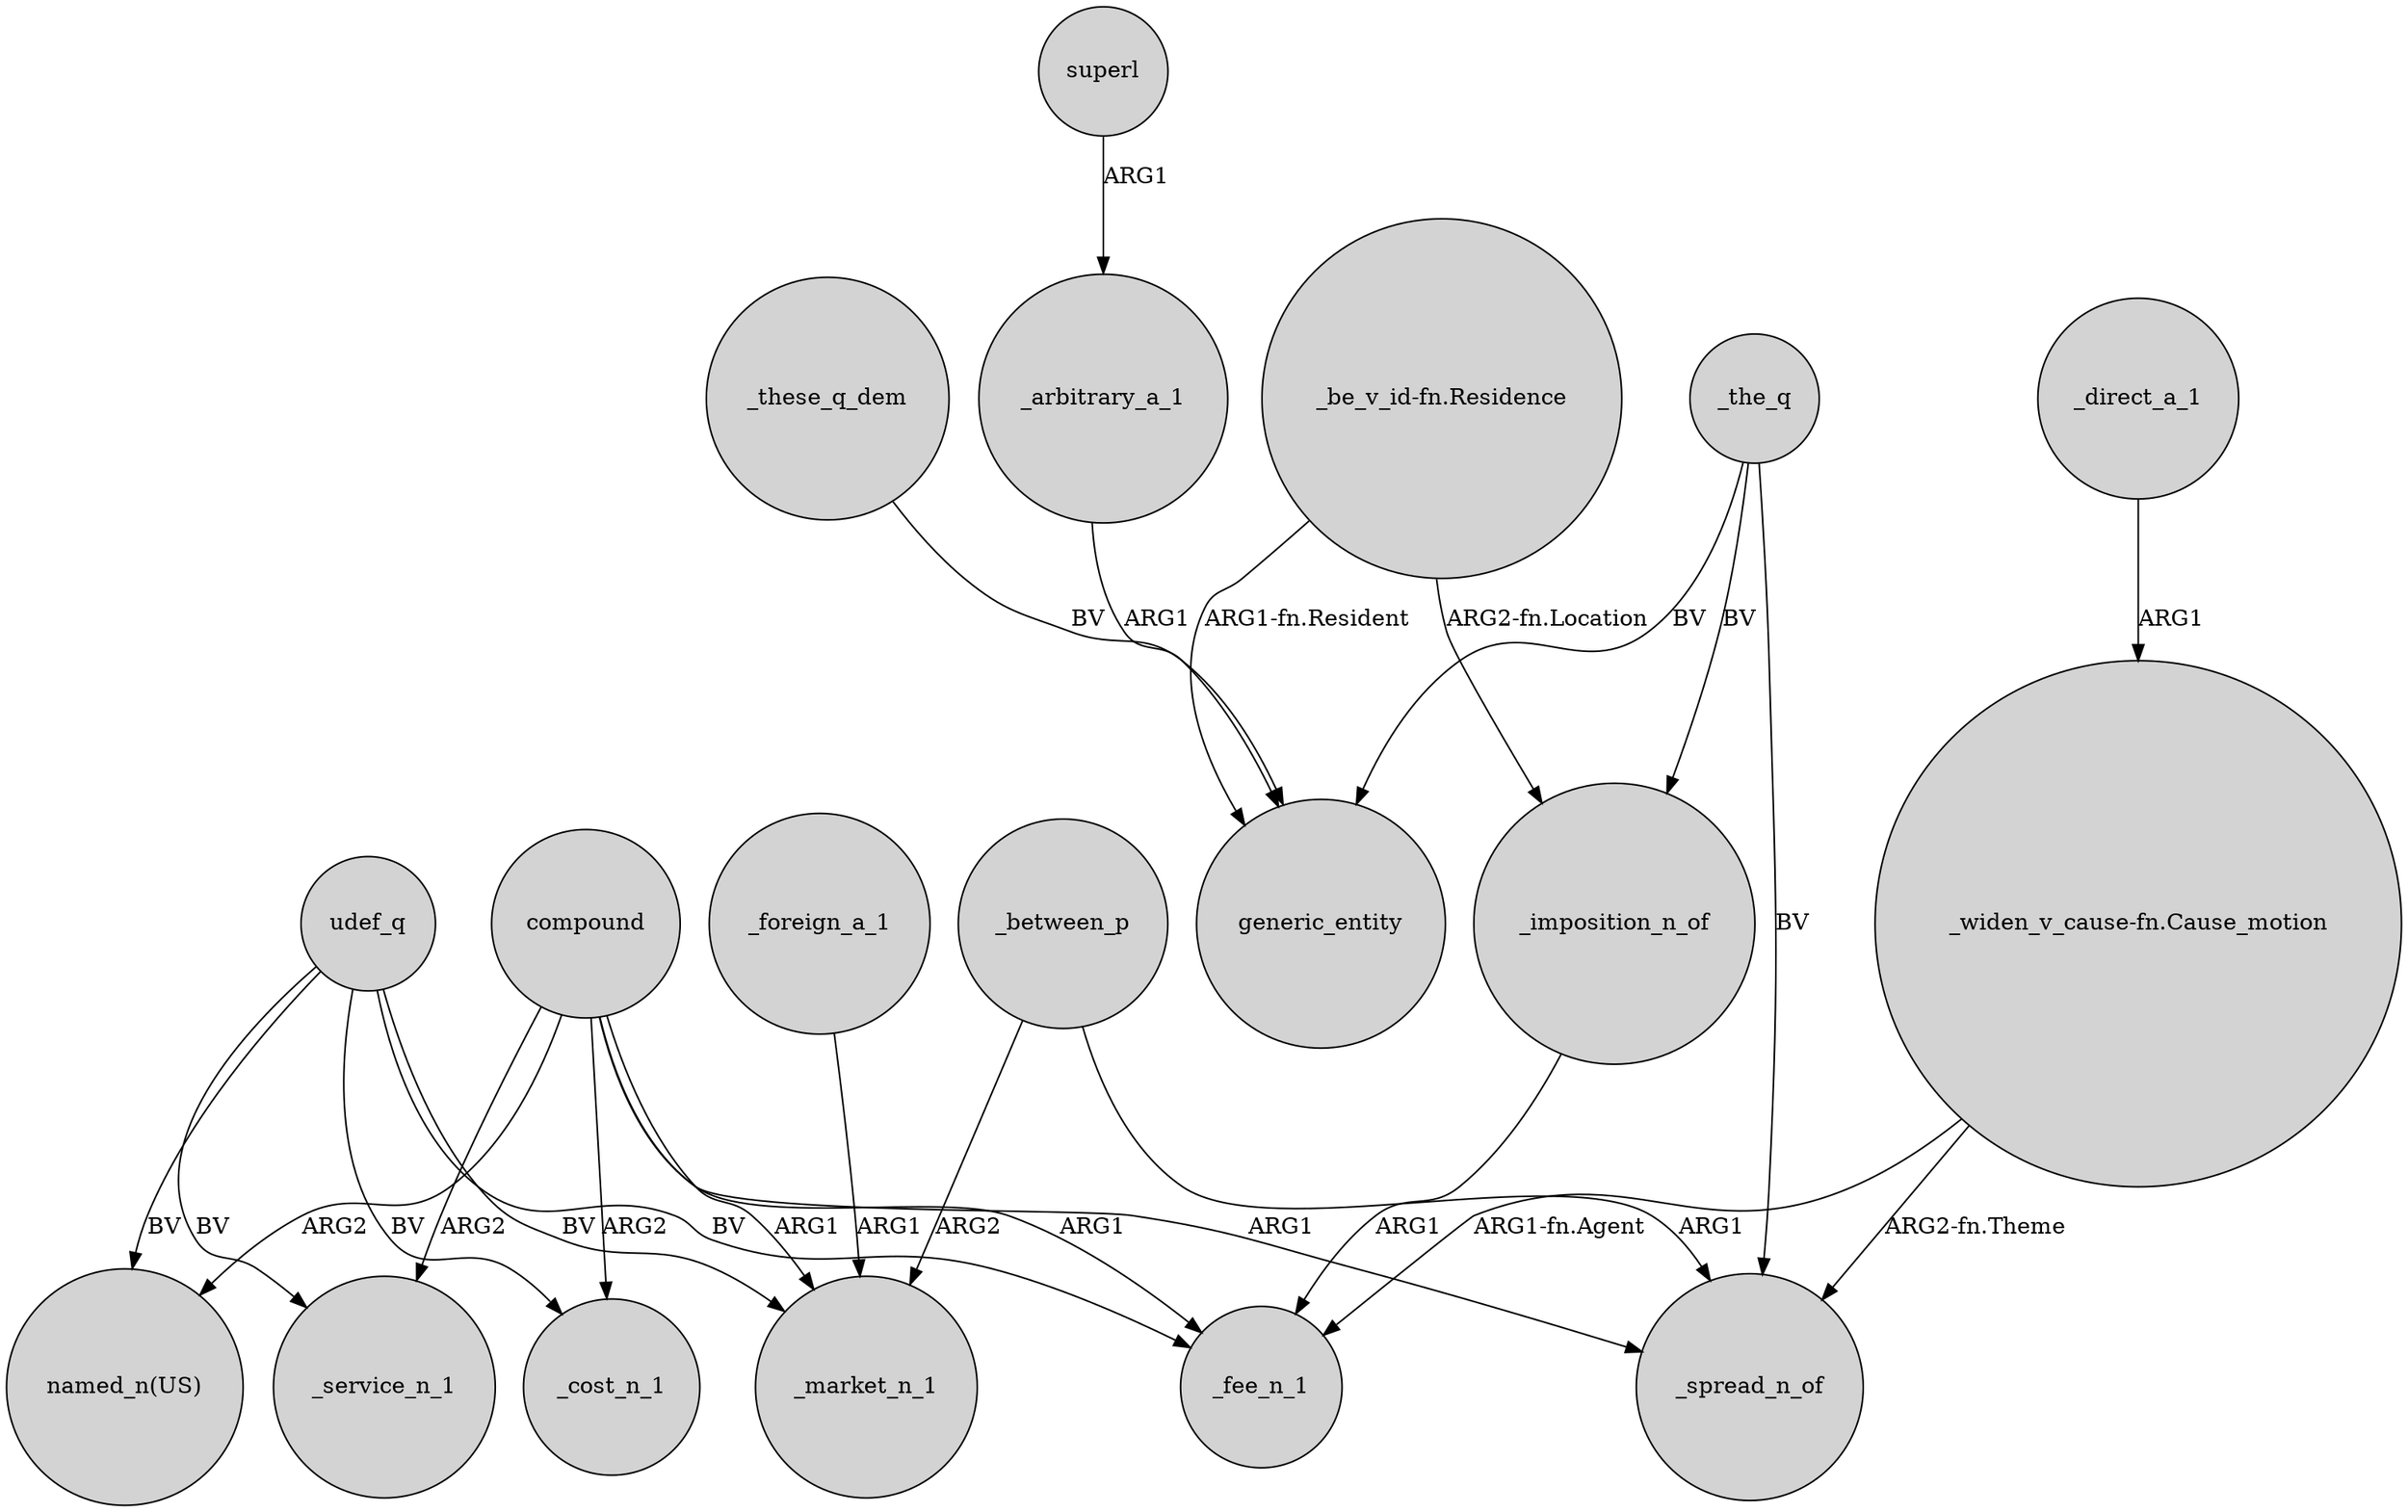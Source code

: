 digraph {
	node [shape=circle style=filled]
	udef_q -> _service_n_1 [label=BV]
	udef_q -> _market_n_1 [label=BV]
	udef_q -> _fee_n_1 [label=BV]
	compound -> _service_n_1 [label=ARG2]
	compound -> _cost_n_1 [label=ARG2]
	compound -> _spread_n_of [label=ARG1]
	"_widen_v_cause-fn.Cause_motion" -> _spread_n_of [label="ARG2-fn.Theme"]
	superl -> _arbitrary_a_1 [label=ARG1]
	compound -> _fee_n_1 [label=ARG1]
	_between_p -> _market_n_1 [label=ARG2]
	_arbitrary_a_1 -> generic_entity [label=ARG1]
	_the_q -> _spread_n_of [label=BV]
	"_be_v_id-fn.Residence" -> _imposition_n_of [label="ARG2-fn.Location"]
	_imposition_n_of -> _fee_n_1 [label=ARG1]
	_the_q -> _imposition_n_of [label=BV]
	_foreign_a_1 -> _market_n_1 [label=ARG1]
	udef_q -> "named_n(US)" [label=BV]
	_direct_a_1 -> "_widen_v_cause-fn.Cause_motion" [label=ARG1]
	_the_q -> generic_entity [label=BV]
	_these_q_dem -> generic_entity [label=BV]
	"_widen_v_cause-fn.Cause_motion" -> _fee_n_1 [label="ARG1-fn.Agent"]
	compound -> _market_n_1 [label=ARG1]
	compound -> "named_n(US)" [label=ARG2]
	_between_p -> _spread_n_of [label=ARG1]
	"_be_v_id-fn.Residence" -> generic_entity [label="ARG1-fn.Resident"]
	udef_q -> _cost_n_1 [label=BV]
}
